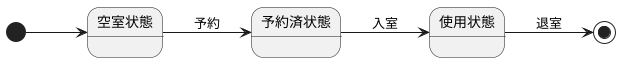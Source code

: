 @startuml 演習6-2
left to right direction
[*]-->空室状態
空室状態-->予約済状態 :予約
予約済状態-->使用状態 :入室
使用状態-->[*] :退室
@enduml